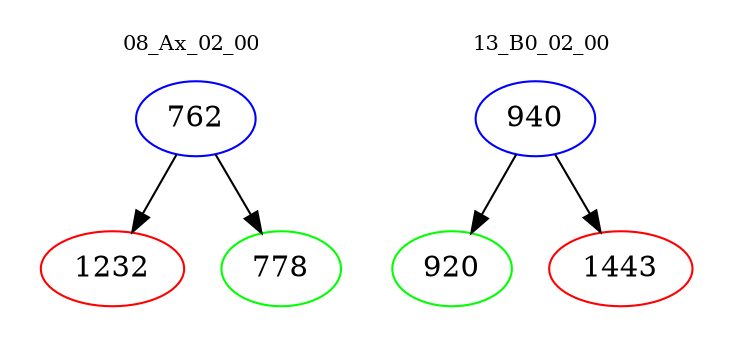 digraph{
subgraph cluster_0 {
color = white
label = "08_Ax_02_00";
fontsize=10;
T0_762 [label="762", color="blue"]
T0_762 -> T0_1232 [color="black"]
T0_1232 [label="1232", color="red"]
T0_762 -> T0_778 [color="black"]
T0_778 [label="778", color="green"]
}
subgraph cluster_1 {
color = white
label = "13_B0_02_00";
fontsize=10;
T1_940 [label="940", color="blue"]
T1_940 -> T1_920 [color="black"]
T1_920 [label="920", color="green"]
T1_940 -> T1_1443 [color="black"]
T1_1443 [label="1443", color="red"]
}
}
